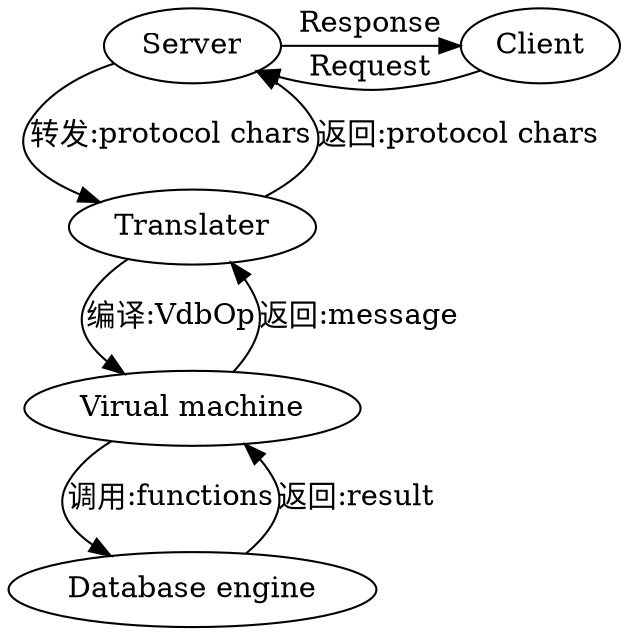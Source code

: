 // 主体的程序架构图
digraph structure{

    {rank=same;Server,Client};

    subgraph DBmodel{
    Translater [label="Translater"];
        label="数据库模型";
        VM  [label="Virual machine"];
        DB  [label="Database engine"];

        Translater->VM [label="编译:VdbOp"];
        VM->DB         [label="调用:functions"];
    }   

    DB->VM          [label="返回:result"];
    VM->Translater  [label="返回:message"];
    subgraph CSmodel{
        label="CS模型";
        Server [taillabel="Server"];
        Client [label="Client"]
    
        Client->Server [label="Request"];
        Server->Client [label="Response"];
    }
    Server->Translater [label="转发:protocol chars"];
    Translater->Server      [label="返回:protocol chars"];
}